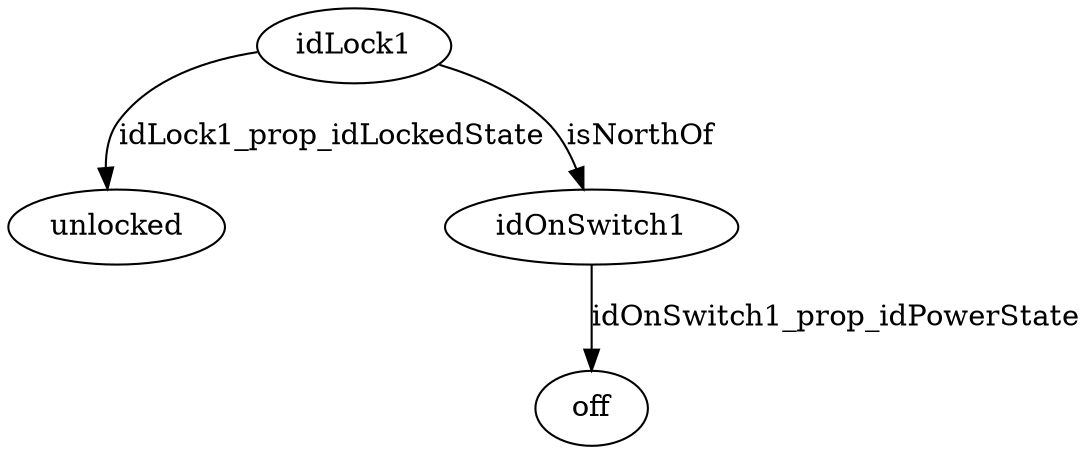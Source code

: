 strict digraph  {
idLock1 [node_type=entity_node, root=root];
unlocked;
idOnSwitch1;
off;
idLock1 -> unlocked  [edge_type=property, label=idLock1_prop_idLockedState];
idLock1 -> idOnSwitch1  [edge_type=relationship, label=isNorthOf];
idOnSwitch1 -> off  [edge_type=property, label=idOnSwitch1_prop_idPowerState];
}
